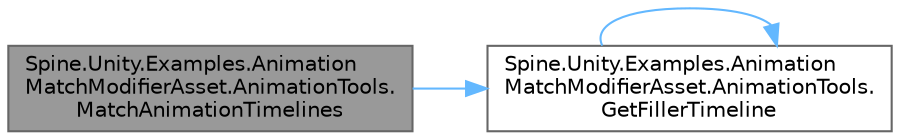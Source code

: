 digraph "Spine.Unity.Examples.AnimationMatchModifierAsset.AnimationTools.MatchAnimationTimelines"
{
 // LATEX_PDF_SIZE
  bgcolor="transparent";
  edge [fontname=Helvetica,fontsize=10,labelfontname=Helvetica,labelfontsize=10];
  node [fontname=Helvetica,fontsize=10,shape=box,height=0.2,width=0.4];
  rankdir="LR";
  Node1 [id="Node000001",label="Spine.Unity.Examples.Animation\lMatchModifierAsset.AnimationTools.\lMatchAnimationTimelines",height=0.2,width=0.4,color="gray40", fillcolor="grey60", style="filled", fontcolor="black",tooltip="Matches the animation timelines across the given set of animations. This allows unkeyed properties to..."];
  Node1 -> Node2 [id="edge1_Node000001_Node000002",color="steelblue1",style="solid",tooltip=" "];
  Node2 [id="Node000002",label="Spine.Unity.Examples.Animation\lMatchModifierAsset.AnimationTools.\lGetFillerTimeline",height=0.2,width=0.4,color="grey40", fillcolor="white", style="filled",URL="$class_spine_1_1_unity_1_1_examples_1_1_animation_match_modifier_asset_1_1_animation_tools.html#ab879f72d9b540b08af9c0f5f6bef0a70",tooltip=" "];
  Node2 -> Node2 [id="edge2_Node000002_Node000002",color="steelblue1",style="solid",tooltip=" "];
}

